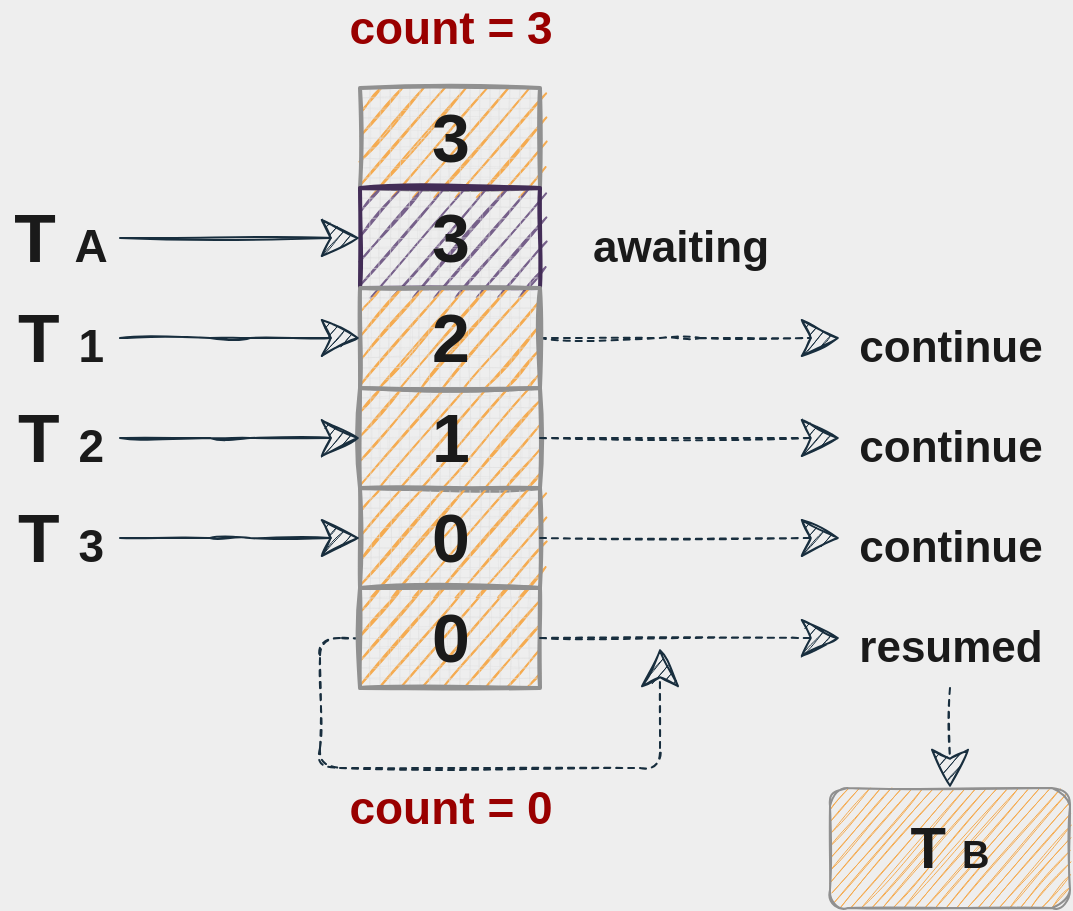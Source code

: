 <mxfile version="14.8.1" type="github">
  <diagram id="Ae6YrtKuWZ1j_GVri5Am" name="第 1 页">
    <mxGraphModel dx="1684" dy="1210" grid="1" gridSize="10" guides="1" tooltips="1" connect="1" arrows="1" fold="1" page="1" pageScale="1" pageWidth="827" pageHeight="1169" background="#EEEEEE" math="0" shadow="0">
      <root>
        <mxCell id="0" />
        <mxCell id="1" parent="0" />
        <mxCell id="lmLc1Wd8VdwL2DXaDBoG-1" value="" style="verticalLabelPosition=bottom;verticalAlign=top;html=1;shape=mxgraph.basic.patternFillRect;fillStyle=grid;step=5;fillStrokeWidth=0.2;fillStrokeColor=#dddddd;strokeWidth=2;fontSize=34;rounded=1;fillColor=#F5AB50;strokeColor=#909090;fontColor=#1A1A1A;sketch=1;" parent="1" vertex="1">
          <mxGeometry x="320" y="290" width="90" height="50" as="geometry" />
        </mxCell>
        <mxCell id="lmLc1Wd8VdwL2DXaDBoG-6" value="" style="verticalLabelPosition=bottom;verticalAlign=top;html=1;shape=mxgraph.basic.patternFillRect;fillStyle=grid;step=5;fillStrokeWidth=0.2;fillStrokeColor=#dddddd;strokeWidth=2;fontSize=34;rounded=1;strokeColor=#432D57;fillColor=#76608a;sketch=1;fontColor=#ffffff;" parent="1" vertex="1">
          <mxGeometry x="320" y="340" width="90" height="50" as="geometry" />
        </mxCell>
        <mxCell id="qvCsnHlTJpvGQ7y7qVDZ-17" style="edgeStyle=orthogonalEdgeStyle;curved=0;rounded=1;sketch=1;orthogonalLoop=1;jettySize=auto;html=1;exitX=1;exitY=0.5;exitDx=0;exitDy=0;exitPerimeter=0;fontColor=#1A1A1A;endSize=17;strokeColor=#182E3E;dashed=1;" edge="1" parent="1" source="lmLc1Wd8VdwL2DXaDBoG-7">
          <mxGeometry relative="1" as="geometry">
            <mxPoint x="560" y="415" as="targetPoint" />
          </mxGeometry>
        </mxCell>
        <mxCell id="lmLc1Wd8VdwL2DXaDBoG-7" value="" style="verticalLabelPosition=bottom;verticalAlign=top;html=1;shape=mxgraph.basic.patternFillRect;fillStyle=grid;step=5;fillStrokeWidth=0.2;fillStrokeColor=#dddddd;strokeWidth=2;fontSize=34;rounded=1;fillColor=#F5AB50;strokeColor=#909090;fontColor=#1A1A1A;sketch=1;" parent="1" vertex="1">
          <mxGeometry x="320" y="390" width="90" height="50" as="geometry" />
        </mxCell>
        <mxCell id="lmLc1Wd8VdwL2DXaDBoG-8" value="" style="verticalLabelPosition=bottom;verticalAlign=top;html=1;shape=mxgraph.basic.patternFillRect;fillStyle=grid;step=5;fillStrokeWidth=0.2;fillStrokeColor=#dddddd;strokeWidth=2;fontSize=34;rounded=1;fillColor=#F5AB50;strokeColor=#909090;fontColor=#1A1A1A;sketch=1;" parent="1" vertex="1">
          <mxGeometry x="320" y="440" width="90" height="50" as="geometry" />
        </mxCell>
        <mxCell id="lmLc1Wd8VdwL2DXaDBoG-9" value="" style="verticalLabelPosition=bottom;verticalAlign=top;html=1;shape=mxgraph.basic.patternFillRect;fillStyle=grid;step=5;fillStrokeWidth=0.2;fillStrokeColor=#dddddd;strokeWidth=2;fontSize=34;rounded=1;fillColor=#F5AB50;strokeColor=#909090;fontColor=#1A1A1A;sketch=1;" parent="1" vertex="1">
          <mxGeometry x="320" y="490" width="90" height="50" as="geometry" />
        </mxCell>
        <mxCell id="qvCsnHlTJpvGQ7y7qVDZ-1" value="3" style="text;html=1;resizable=0;autosize=1;align=center;verticalAlign=middle;points=[];fontSize=34;fontStyle=1;rounded=1;fontColor=#1A1A1A;sketch=1;" vertex="1" parent="1">
          <mxGeometry x="350" y="290" width="30" height="50" as="geometry" />
        </mxCell>
        <mxCell id="qvCsnHlTJpvGQ7y7qVDZ-2" value="3" style="text;html=1;resizable=0;autosize=1;align=center;verticalAlign=middle;points=[];fontSize=34;fontStyle=1;rounded=1;fontColor=#1A1A1A;sketch=1;" vertex="1" parent="1">
          <mxGeometry x="350" y="340" width="30" height="50" as="geometry" />
        </mxCell>
        <mxCell id="qvCsnHlTJpvGQ7y7qVDZ-3" value="2" style="text;html=1;resizable=0;autosize=1;align=center;verticalAlign=middle;points=[];fontSize=34;fontStyle=1;rounded=1;fontColor=#1A1A1A;sketch=1;" vertex="1" parent="1">
          <mxGeometry x="350" y="390" width="30" height="50" as="geometry" />
        </mxCell>
        <mxCell id="qvCsnHlTJpvGQ7y7qVDZ-4" value="1" style="text;html=1;resizable=0;autosize=1;align=center;verticalAlign=middle;points=[];fontSize=34;fontStyle=1;rounded=1;fontColor=#1A1A1A;sketch=1;" vertex="1" parent="1">
          <mxGeometry x="350" y="440" width="30" height="50" as="geometry" />
        </mxCell>
        <mxCell id="qvCsnHlTJpvGQ7y7qVDZ-5" value="0" style="text;html=1;resizable=0;autosize=1;align=center;verticalAlign=middle;points=[];fontSize=34;fontStyle=1;rounded=1;fontColor=#1A1A1A;sketch=1;" vertex="1" parent="1">
          <mxGeometry x="350" y="490" width="30" height="50" as="geometry" />
        </mxCell>
        <mxCell id="qvCsnHlTJpvGQ7y7qVDZ-25" style="edgeStyle=orthogonalEdgeStyle;curved=0;rounded=1;sketch=1;orthogonalLoop=1;jettySize=auto;html=1;exitX=0;exitY=0.5;exitDx=0;exitDy=0;exitPerimeter=0;dashed=1;fontColor=#1A1A1A;endSize=17;strokeColor=#182E3E;" edge="1" parent="1" source="qvCsnHlTJpvGQ7y7qVDZ-6">
          <mxGeometry relative="1" as="geometry">
            <mxPoint x="470" y="570" as="targetPoint" />
            <Array as="points">
              <mxPoint x="300" y="565" />
              <mxPoint x="300" y="630" />
              <mxPoint x="470" y="630" />
            </Array>
          </mxGeometry>
        </mxCell>
        <mxCell id="qvCsnHlTJpvGQ7y7qVDZ-6" value="" style="verticalLabelPosition=bottom;verticalAlign=top;html=1;shape=mxgraph.basic.patternFillRect;fillStyle=grid;step=5;fillStrokeWidth=0.2;fillStrokeColor=#dddddd;strokeWidth=2;fontSize=34;rounded=1;fillColor=#F5AB50;strokeColor=#909090;fontColor=#1A1A1A;sketch=1;" vertex="1" parent="1">
          <mxGeometry x="320" y="540" width="90" height="50" as="geometry" />
        </mxCell>
        <mxCell id="qvCsnHlTJpvGQ7y7qVDZ-7" value="0" style="text;html=1;resizable=0;autosize=1;align=center;verticalAlign=middle;points=[];fontSize=34;fontStyle=1;rounded=1;fontColor=#1A1A1A;sketch=1;" vertex="1" parent="1">
          <mxGeometry x="350" y="540" width="30" height="50" as="geometry" />
        </mxCell>
        <mxCell id="qvCsnHlTJpvGQ7y7qVDZ-9" style="edgeStyle=orthogonalEdgeStyle;curved=0;rounded=1;sketch=1;orthogonalLoop=1;jettySize=auto;html=1;entryX=0;entryY=0.5;entryDx=0;entryDy=0;entryPerimeter=0;fontColor=#1A1A1A;strokeColor=#182E3E;endSize=17;" edge="1" parent="1" source="qvCsnHlTJpvGQ7y7qVDZ-8" target="lmLc1Wd8VdwL2DXaDBoG-6">
          <mxGeometry relative="1" as="geometry" />
        </mxCell>
        <mxCell id="qvCsnHlTJpvGQ7y7qVDZ-8" value="T &lt;font style=&quot;font-size: 23px&quot;&gt;A&lt;/font&gt;" style="text;html=1;resizable=0;autosize=1;align=center;verticalAlign=middle;points=[];fontSize=34;fontStyle=1;rounded=1;fontColor=#1A1A1A;sketch=1;" vertex="1" parent="1">
          <mxGeometry x="140" y="340" width="60" height="50" as="geometry" />
        </mxCell>
        <mxCell id="qvCsnHlTJpvGQ7y7qVDZ-10" value="&lt;font style=&quot;font-size: 22px&quot;&gt;awaiting&lt;/font&gt;" style="text;html=1;resizable=0;autosize=1;align=center;verticalAlign=middle;points=[];fontSize=34;fontStyle=1;rounded=1;fontColor=#1A1A1A;sketch=1;" vertex="1" parent="1">
          <mxGeometry x="430" y="340" width="100" height="50" as="geometry" />
        </mxCell>
        <mxCell id="qvCsnHlTJpvGQ7y7qVDZ-11" style="edgeStyle=orthogonalEdgeStyle;curved=0;rounded=1;sketch=1;orthogonalLoop=1;jettySize=auto;html=1;entryX=0;entryY=0.5;entryDx=0;entryDy=0;entryPerimeter=0;fontColor=#1A1A1A;strokeColor=#182E3E;endSize=17;" edge="1" parent="1" source="qvCsnHlTJpvGQ7y7qVDZ-12">
          <mxGeometry relative="1" as="geometry">
            <mxPoint x="320" y="415" as="targetPoint" />
          </mxGeometry>
        </mxCell>
        <mxCell id="qvCsnHlTJpvGQ7y7qVDZ-12" value="T &lt;font style=&quot;font-size: 23px&quot;&gt;1&lt;/font&gt;" style="text;html=1;resizable=0;autosize=1;align=center;verticalAlign=middle;points=[];fontSize=34;fontStyle=1;rounded=1;fontColor=#1A1A1A;sketch=1;" vertex="1" parent="1">
          <mxGeometry x="140" y="390" width="60" height="50" as="geometry" />
        </mxCell>
        <mxCell id="qvCsnHlTJpvGQ7y7qVDZ-13" style="edgeStyle=orthogonalEdgeStyle;curved=0;rounded=1;sketch=1;orthogonalLoop=1;jettySize=auto;html=1;entryX=0;entryY=0.5;entryDx=0;entryDy=0;entryPerimeter=0;fontColor=#1A1A1A;strokeColor=#182E3E;endSize=17;" edge="1" parent="1" source="qvCsnHlTJpvGQ7y7qVDZ-14">
          <mxGeometry relative="1" as="geometry">
            <mxPoint x="320" y="465" as="targetPoint" />
          </mxGeometry>
        </mxCell>
        <mxCell id="qvCsnHlTJpvGQ7y7qVDZ-14" value="T &lt;font style=&quot;font-size: 23px&quot;&gt;2&lt;/font&gt;" style="text;html=1;resizable=0;autosize=1;align=center;verticalAlign=middle;points=[];fontSize=34;fontStyle=1;rounded=1;fontColor=#1A1A1A;sketch=1;" vertex="1" parent="1">
          <mxGeometry x="140" y="440" width="60" height="50" as="geometry" />
        </mxCell>
        <mxCell id="qvCsnHlTJpvGQ7y7qVDZ-15" style="edgeStyle=orthogonalEdgeStyle;curved=0;rounded=1;sketch=1;orthogonalLoop=1;jettySize=auto;html=1;entryX=0;entryY=0.5;entryDx=0;entryDy=0;entryPerimeter=0;fontColor=#1A1A1A;strokeColor=#182E3E;endSize=17;" edge="1" parent="1" source="qvCsnHlTJpvGQ7y7qVDZ-16">
          <mxGeometry relative="1" as="geometry">
            <mxPoint x="320" y="515" as="targetPoint" />
          </mxGeometry>
        </mxCell>
        <mxCell id="qvCsnHlTJpvGQ7y7qVDZ-16" value="T &lt;font style=&quot;font-size: 23px&quot;&gt;3&lt;/font&gt;" style="text;html=1;resizable=0;autosize=1;align=center;verticalAlign=middle;points=[];fontSize=34;fontStyle=1;rounded=1;fontColor=#1A1A1A;sketch=1;" vertex="1" parent="1">
          <mxGeometry x="140" y="490" width="60" height="50" as="geometry" />
        </mxCell>
        <mxCell id="qvCsnHlTJpvGQ7y7qVDZ-18" value="&lt;font style=&quot;font-size: 22px&quot;&gt;continue&lt;/font&gt;" style="text;html=1;resizable=0;autosize=1;align=center;verticalAlign=middle;points=[];fontSize=34;fontStyle=1;rounded=1;fontColor=#1A1A1A;sketch=1;" vertex="1" parent="1">
          <mxGeometry x="560" y="390" width="110" height="50" as="geometry" />
        </mxCell>
        <mxCell id="qvCsnHlTJpvGQ7y7qVDZ-19" style="edgeStyle=orthogonalEdgeStyle;curved=0;rounded=1;sketch=1;orthogonalLoop=1;jettySize=auto;html=1;exitX=1;exitY=0.5;exitDx=0;exitDy=0;exitPerimeter=0;fontColor=#1A1A1A;endSize=17;strokeColor=#182E3E;dashed=1;" edge="1" parent="1">
          <mxGeometry relative="1" as="geometry">
            <mxPoint x="560" y="465" as="targetPoint" />
            <mxPoint x="410" y="465" as="sourcePoint" />
          </mxGeometry>
        </mxCell>
        <mxCell id="qvCsnHlTJpvGQ7y7qVDZ-20" value="&lt;font style=&quot;font-size: 22px&quot;&gt;continue&lt;/font&gt;" style="text;html=1;resizable=0;autosize=1;align=center;verticalAlign=middle;points=[];fontSize=34;fontStyle=1;rounded=1;fontColor=#1A1A1A;sketch=1;" vertex="1" parent="1">
          <mxGeometry x="560" y="440" width="110" height="50" as="geometry" />
        </mxCell>
        <mxCell id="qvCsnHlTJpvGQ7y7qVDZ-21" style="edgeStyle=orthogonalEdgeStyle;curved=0;rounded=1;sketch=1;orthogonalLoop=1;jettySize=auto;html=1;exitX=1;exitY=0.5;exitDx=0;exitDy=0;exitPerimeter=0;fontColor=#1A1A1A;endSize=17;strokeColor=#182E3E;dashed=1;" edge="1" parent="1">
          <mxGeometry relative="1" as="geometry">
            <mxPoint x="560" y="515" as="targetPoint" />
            <mxPoint x="410" y="515" as="sourcePoint" />
          </mxGeometry>
        </mxCell>
        <mxCell id="qvCsnHlTJpvGQ7y7qVDZ-22" value="&lt;font style=&quot;font-size: 22px&quot;&gt;continue&lt;/font&gt;" style="text;html=1;resizable=0;autosize=1;align=center;verticalAlign=middle;points=[];fontSize=34;fontStyle=1;rounded=1;fontColor=#1A1A1A;sketch=1;" vertex="1" parent="1">
          <mxGeometry x="560" y="490" width="110" height="50" as="geometry" />
        </mxCell>
        <mxCell id="qvCsnHlTJpvGQ7y7qVDZ-23" style="edgeStyle=orthogonalEdgeStyle;curved=0;rounded=1;sketch=1;orthogonalLoop=1;jettySize=auto;html=1;exitX=1;exitY=0.5;exitDx=0;exitDy=0;exitPerimeter=0;fontColor=#1A1A1A;endSize=17;strokeColor=#182E3E;dashed=1;" edge="1" parent="1">
          <mxGeometry relative="1" as="geometry">
            <mxPoint x="560" y="565" as="targetPoint" />
            <mxPoint x="410" y="565" as="sourcePoint" />
          </mxGeometry>
        </mxCell>
        <mxCell id="qvCsnHlTJpvGQ7y7qVDZ-27" value="&lt;font size=&quot;1&quot; color=&quot;#990000&quot;&gt;&lt;b style=&quot;font-size: 23px&quot;&gt;count = 3&lt;/b&gt;&lt;/font&gt;" style="text;html=1;align=center;verticalAlign=middle;resizable=0;points=[];autosize=1;strokeColor=none;fontColor=#1A1A1A;" vertex="1" parent="1">
          <mxGeometry x="305" y="250" width="120" height="20" as="geometry" />
        </mxCell>
        <mxCell id="qvCsnHlTJpvGQ7y7qVDZ-28" value="&lt;font size=&quot;1&quot; color=&quot;#990000&quot;&gt;&lt;b style=&quot;font-size: 23px&quot;&gt;count = 0&lt;/b&gt;&lt;/font&gt;" style="text;html=1;align=center;verticalAlign=middle;resizable=0;points=[];autosize=1;strokeColor=none;fontColor=#1A1A1A;" vertex="1" parent="1">
          <mxGeometry x="305" y="640" width="120" height="20" as="geometry" />
        </mxCell>
        <mxCell id="qvCsnHlTJpvGQ7y7qVDZ-31" value="" style="edgeStyle=orthogonalEdgeStyle;curved=0;rounded=1;sketch=1;orthogonalLoop=1;jettySize=auto;html=1;dashed=1;fontColor=#1A1A1A;endSize=17;strokeColor=#182E3E;" edge="1" parent="1" source="qvCsnHlTJpvGQ7y7qVDZ-29" target="qvCsnHlTJpvGQ7y7qVDZ-30">
          <mxGeometry relative="1" as="geometry" />
        </mxCell>
        <mxCell id="qvCsnHlTJpvGQ7y7qVDZ-29" value="&lt;font style=&quot;font-size: 22px&quot;&gt;resumed&lt;/font&gt;" style="text;html=1;resizable=0;autosize=1;align=center;verticalAlign=middle;points=[];fontSize=34;fontStyle=1;rounded=1;fontColor=#1A1A1A;sketch=1;" vertex="1" parent="1">
          <mxGeometry x="560" y="540" width="110" height="50" as="geometry" />
        </mxCell>
        <mxCell id="qvCsnHlTJpvGQ7y7qVDZ-30" value="&lt;font&gt;&lt;b&gt;&lt;span style=&quot;font-size: 29px&quot;&gt;T &lt;/span&gt;&lt;font style=&quot;font-size: 19px&quot;&gt;B&lt;/font&gt;&lt;/b&gt;&lt;/font&gt;" style="whiteSpace=wrap;html=1;rounded=1;sketch=1;fontColor=#1A1A1A;strokeColor=#909090;fillColor=#F5AB50;" vertex="1" parent="1">
          <mxGeometry x="555" y="640" width="120" height="60" as="geometry" />
        </mxCell>
      </root>
    </mxGraphModel>
  </diagram>
</mxfile>
